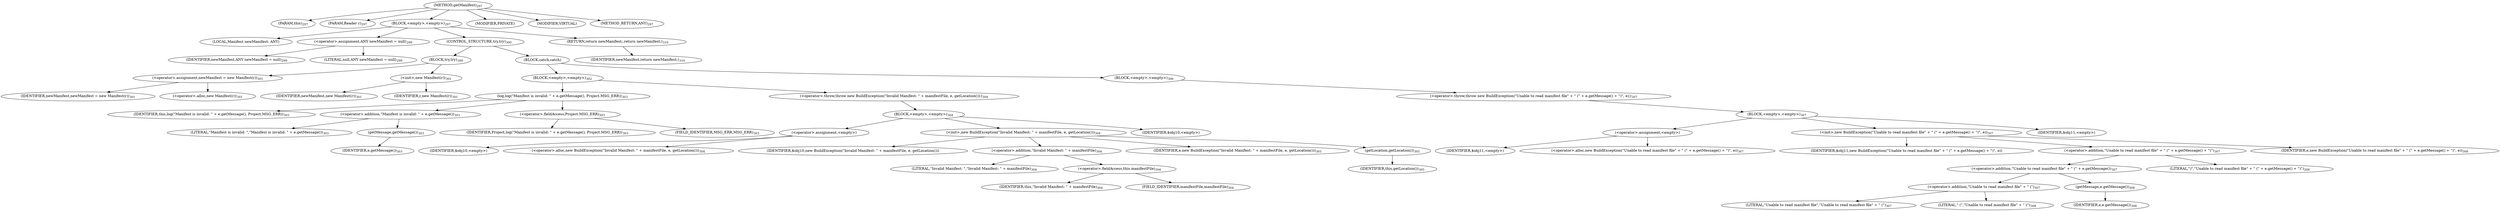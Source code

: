 digraph "getManifest" {  
"457" [label = <(METHOD,getManifest)<SUB>297</SUB>> ]
"31" [label = <(PARAM,this)<SUB>297</SUB>> ]
"458" [label = <(PARAM,Reader r)<SUB>297</SUB>> ]
"459" [label = <(BLOCK,&lt;empty&gt;,&lt;empty&gt;)<SUB>297</SUB>> ]
"29" [label = <(LOCAL,Manifest newManifest: ANY)> ]
"460" [label = <(&lt;operator&gt;.assignment,ANY newManifest = null)<SUB>299</SUB>> ]
"461" [label = <(IDENTIFIER,newManifest,ANY newManifest = null)<SUB>299</SUB>> ]
"462" [label = <(LITERAL,null,ANY newManifest = null)<SUB>299</SUB>> ]
"463" [label = <(CONTROL_STRUCTURE,try,try)<SUB>300</SUB>> ]
"464" [label = <(BLOCK,try,try)<SUB>300</SUB>> ]
"465" [label = <(&lt;operator&gt;.assignment,newManifest = new Manifest(r))<SUB>301</SUB>> ]
"466" [label = <(IDENTIFIER,newManifest,newManifest = new Manifest(r))<SUB>301</SUB>> ]
"467" [label = <(&lt;operator&gt;.alloc,new Manifest(r))<SUB>301</SUB>> ]
"468" [label = <(&lt;init&gt;,new Manifest(r))<SUB>301</SUB>> ]
"28" [label = <(IDENTIFIER,newManifest,new Manifest(r))<SUB>301</SUB>> ]
"469" [label = <(IDENTIFIER,r,new Manifest(r))<SUB>301</SUB>> ]
"470" [label = <(BLOCK,catch,catch)> ]
"471" [label = <(BLOCK,&lt;empty&gt;,&lt;empty&gt;)<SUB>302</SUB>> ]
"472" [label = <(log,log(&quot;Manifest is invalid: &quot; + e.getMessage(), Project.MSG_ERR))<SUB>303</SUB>> ]
"30" [label = <(IDENTIFIER,this,log(&quot;Manifest is invalid: &quot; + e.getMessage(), Project.MSG_ERR))<SUB>303</SUB>> ]
"473" [label = <(&lt;operator&gt;.addition,&quot;Manifest is invalid: &quot; + e.getMessage())<SUB>303</SUB>> ]
"474" [label = <(LITERAL,&quot;Manifest is invalid: &quot;,&quot;Manifest is invalid: &quot; + e.getMessage())<SUB>303</SUB>> ]
"475" [label = <(getMessage,getMessage())<SUB>303</SUB>> ]
"476" [label = <(IDENTIFIER,e,getMessage())<SUB>303</SUB>> ]
"477" [label = <(&lt;operator&gt;.fieldAccess,Project.MSG_ERR)<SUB>303</SUB>> ]
"478" [label = <(IDENTIFIER,Project,log(&quot;Manifest is invalid: &quot; + e.getMessage(), Project.MSG_ERR))<SUB>303</SUB>> ]
"479" [label = <(FIELD_IDENTIFIER,MSG_ERR,MSG_ERR)<SUB>303</SUB>> ]
"480" [label = <(&lt;operator&gt;.throw,throw new BuildException(&quot;Invalid Manifest: &quot; + manifestFile, e, getLocation());)<SUB>304</SUB>> ]
"481" [label = <(BLOCK,&lt;empty&gt;,&lt;empty&gt;)<SUB>304</SUB>> ]
"482" [label = <(&lt;operator&gt;.assignment,&lt;empty&gt;)> ]
"483" [label = <(IDENTIFIER,$obj10,&lt;empty&gt;)> ]
"484" [label = <(&lt;operator&gt;.alloc,new BuildException(&quot;Invalid Manifest: &quot; + manifestFile, e, getLocation()))<SUB>304</SUB>> ]
"485" [label = <(&lt;init&gt;,new BuildException(&quot;Invalid Manifest: &quot; + manifestFile, e, getLocation()))<SUB>304</SUB>> ]
"486" [label = <(IDENTIFIER,$obj10,new BuildException(&quot;Invalid Manifest: &quot; + manifestFile, e, getLocation()))> ]
"487" [label = <(&lt;operator&gt;.addition,&quot;Invalid Manifest: &quot; + manifestFile)<SUB>304</SUB>> ]
"488" [label = <(LITERAL,&quot;Invalid Manifest: &quot;,&quot;Invalid Manifest: &quot; + manifestFile)<SUB>304</SUB>> ]
"489" [label = <(&lt;operator&gt;.fieldAccess,this.manifestFile)<SUB>304</SUB>> ]
"490" [label = <(IDENTIFIER,this,&quot;Invalid Manifest: &quot; + manifestFile)<SUB>304</SUB>> ]
"491" [label = <(FIELD_IDENTIFIER,manifestFile,manifestFile)<SUB>304</SUB>> ]
"492" [label = <(IDENTIFIER,e,new BuildException(&quot;Invalid Manifest: &quot; + manifestFile, e, getLocation()))<SUB>305</SUB>> ]
"493" [label = <(getLocation,getLocation())<SUB>305</SUB>> ]
"32" [label = <(IDENTIFIER,this,getLocation())<SUB>305</SUB>> ]
"494" [label = <(IDENTIFIER,$obj10,&lt;empty&gt;)> ]
"495" [label = <(BLOCK,&lt;empty&gt;,&lt;empty&gt;)<SUB>306</SUB>> ]
"496" [label = <(&lt;operator&gt;.throw,throw new BuildException(&quot;Unable to read manifest file&quot; + &quot; (&quot; + e.getMessage() + &quot;)&quot;, e);)<SUB>307</SUB>> ]
"497" [label = <(BLOCK,&lt;empty&gt;,&lt;empty&gt;)<SUB>307</SUB>> ]
"498" [label = <(&lt;operator&gt;.assignment,&lt;empty&gt;)> ]
"499" [label = <(IDENTIFIER,$obj11,&lt;empty&gt;)> ]
"500" [label = <(&lt;operator&gt;.alloc,new BuildException(&quot;Unable to read manifest file&quot; + &quot; (&quot; + e.getMessage() + &quot;)&quot;, e))<SUB>307</SUB>> ]
"501" [label = <(&lt;init&gt;,new BuildException(&quot;Unable to read manifest file&quot; + &quot; (&quot; + e.getMessage() + &quot;)&quot;, e))<SUB>307</SUB>> ]
"502" [label = <(IDENTIFIER,$obj11,new BuildException(&quot;Unable to read manifest file&quot; + &quot; (&quot; + e.getMessage() + &quot;)&quot;, e))> ]
"503" [label = <(&lt;operator&gt;.addition,&quot;Unable to read manifest file&quot; + &quot; (&quot; + e.getMessage() + &quot;)&quot;)<SUB>307</SUB>> ]
"504" [label = <(&lt;operator&gt;.addition,&quot;Unable to read manifest file&quot; + &quot; (&quot; + e.getMessage())<SUB>307</SUB>> ]
"505" [label = <(&lt;operator&gt;.addition,&quot;Unable to read manifest file&quot; + &quot; (&quot;)<SUB>307</SUB>> ]
"506" [label = <(LITERAL,&quot;Unable to read manifest file&quot;,&quot;Unable to read manifest file&quot; + &quot; (&quot;)<SUB>307</SUB>> ]
"507" [label = <(LITERAL,&quot; (&quot;,&quot;Unable to read manifest file&quot; + &quot; (&quot;)<SUB>308</SUB>> ]
"508" [label = <(getMessage,e.getMessage())<SUB>308</SUB>> ]
"509" [label = <(IDENTIFIER,e,e.getMessage())<SUB>308</SUB>> ]
"510" [label = <(LITERAL,&quot;)&quot;,&quot;Unable to read manifest file&quot; + &quot; (&quot; + e.getMessage() + &quot;)&quot;)<SUB>308</SUB>> ]
"511" [label = <(IDENTIFIER,e,new BuildException(&quot;Unable to read manifest file&quot; + &quot; (&quot; + e.getMessage() + &quot;)&quot;, e))<SUB>308</SUB>> ]
"512" [label = <(IDENTIFIER,$obj11,&lt;empty&gt;)> ]
"513" [label = <(RETURN,return newManifest;,return newManifest;)<SUB>310</SUB>> ]
"514" [label = <(IDENTIFIER,newManifest,return newManifest;)<SUB>310</SUB>> ]
"515" [label = <(MODIFIER,PRIVATE)> ]
"516" [label = <(MODIFIER,VIRTUAL)> ]
"517" [label = <(METHOD_RETURN,ANY)<SUB>297</SUB>> ]
  "457" -> "31" 
  "457" -> "458" 
  "457" -> "459" 
  "457" -> "515" 
  "457" -> "516" 
  "457" -> "517" 
  "459" -> "29" 
  "459" -> "460" 
  "459" -> "463" 
  "459" -> "513" 
  "460" -> "461" 
  "460" -> "462" 
  "463" -> "464" 
  "463" -> "470" 
  "464" -> "465" 
  "464" -> "468" 
  "465" -> "466" 
  "465" -> "467" 
  "468" -> "28" 
  "468" -> "469" 
  "470" -> "471" 
  "470" -> "495" 
  "471" -> "472" 
  "471" -> "480" 
  "472" -> "30" 
  "472" -> "473" 
  "472" -> "477" 
  "473" -> "474" 
  "473" -> "475" 
  "475" -> "476" 
  "477" -> "478" 
  "477" -> "479" 
  "480" -> "481" 
  "481" -> "482" 
  "481" -> "485" 
  "481" -> "494" 
  "482" -> "483" 
  "482" -> "484" 
  "485" -> "486" 
  "485" -> "487" 
  "485" -> "492" 
  "485" -> "493" 
  "487" -> "488" 
  "487" -> "489" 
  "489" -> "490" 
  "489" -> "491" 
  "493" -> "32" 
  "495" -> "496" 
  "496" -> "497" 
  "497" -> "498" 
  "497" -> "501" 
  "497" -> "512" 
  "498" -> "499" 
  "498" -> "500" 
  "501" -> "502" 
  "501" -> "503" 
  "501" -> "511" 
  "503" -> "504" 
  "503" -> "510" 
  "504" -> "505" 
  "504" -> "508" 
  "505" -> "506" 
  "505" -> "507" 
  "508" -> "509" 
  "513" -> "514" 
}
